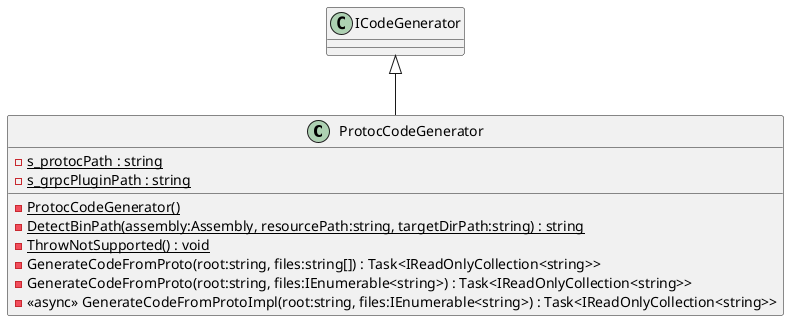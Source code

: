 @startuml
class ProtocCodeGenerator {
    {static} - ProtocCodeGenerator()
    - {static} DetectBinPath(assembly:Assembly, resourcePath:string, targetDirPath:string) : string
    - {static} ThrowNotSupported() : void
    - {static} s_protocPath : string
    - {static} s_grpcPluginPath : string
    - GenerateCodeFromProto(root:string, files:string[]) : Task<IReadOnlyCollection<string>>
    - GenerateCodeFromProto(root:string, files:IEnumerable<string>) : Task<IReadOnlyCollection<string>>
    - <<async>> GenerateCodeFromProtoImpl(root:string, files:IEnumerable<string>) : Task<IReadOnlyCollection<string>>
}
ICodeGenerator <|-- ProtocCodeGenerator
@enduml
